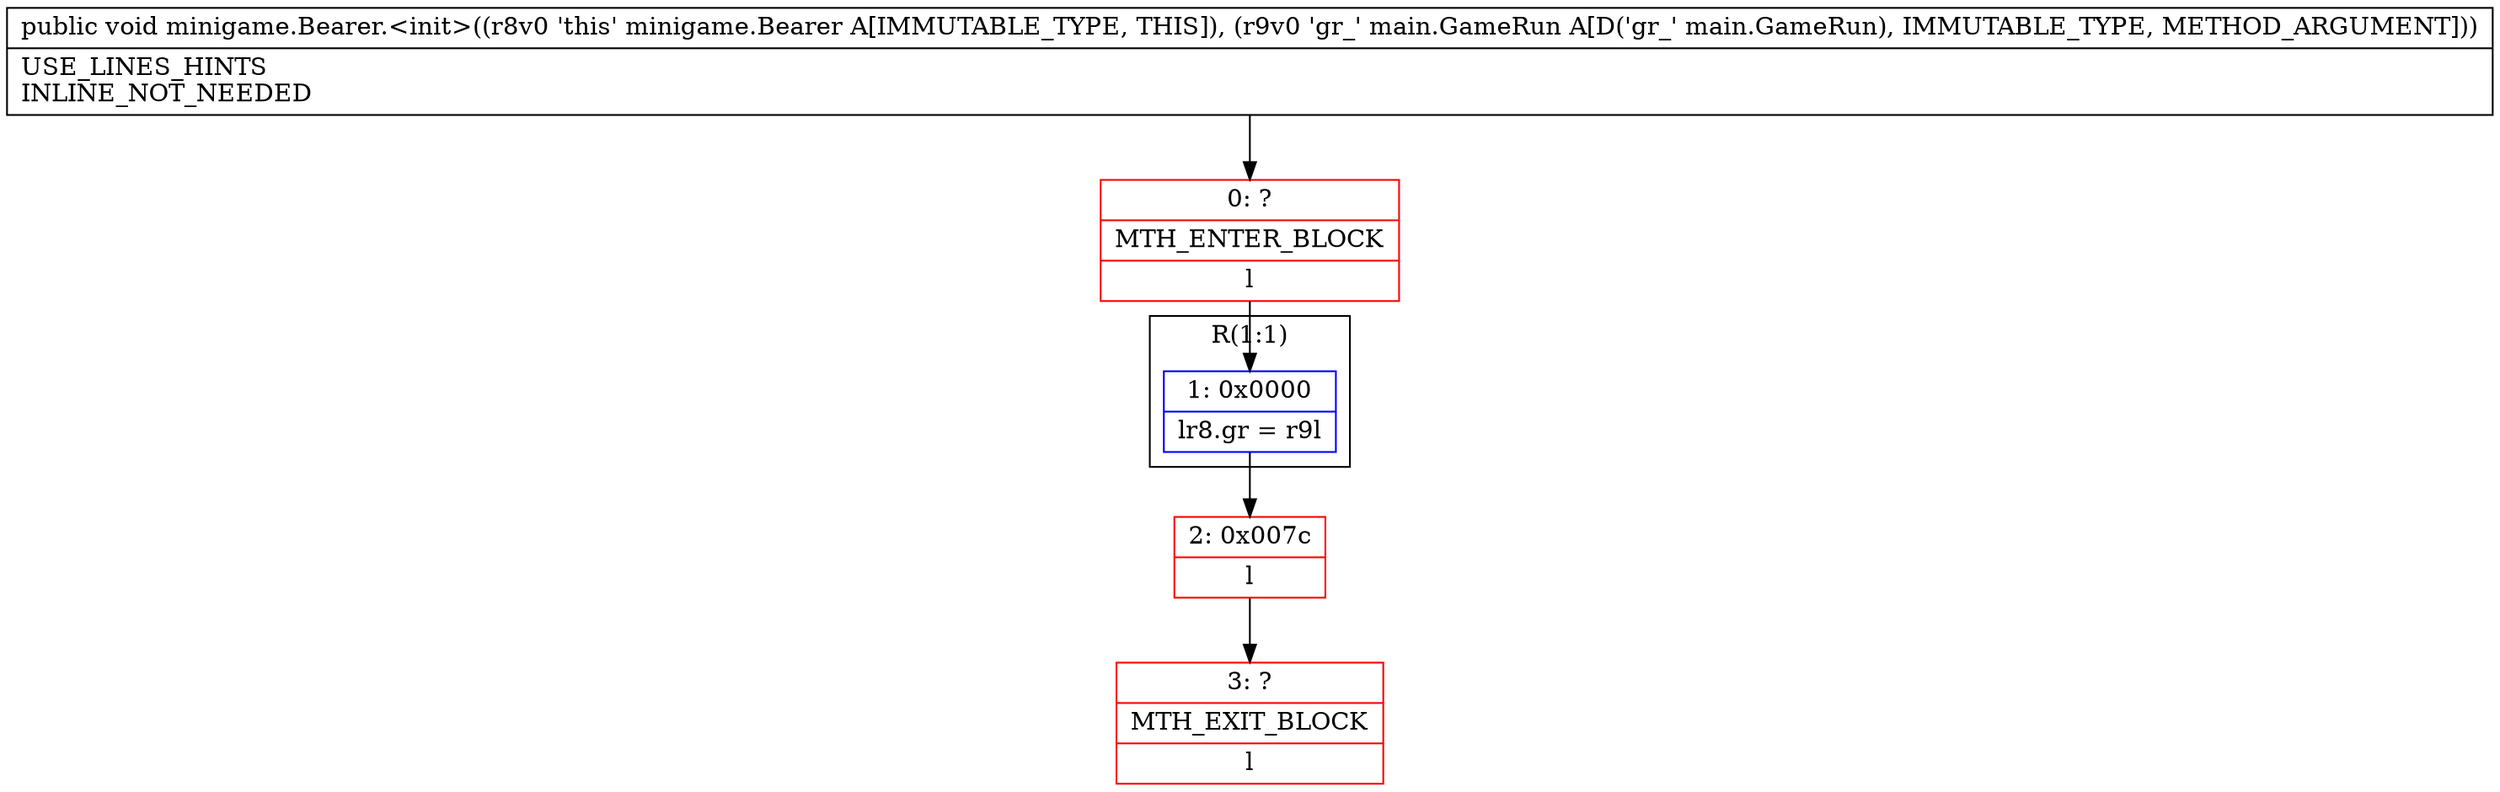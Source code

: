 digraph "CFG forminigame.Bearer.\<init\>(Lmain\/GameRun;)V" {
subgraph cluster_Region_413343918 {
label = "R(1:1)";
node [shape=record,color=blue];
Node_1 [shape=record,label="{1\:\ 0x0000|lr8.gr = r9l}"];
}
Node_0 [shape=record,color=red,label="{0\:\ ?|MTH_ENTER_BLOCK\l|l}"];
Node_2 [shape=record,color=red,label="{2\:\ 0x007c|l}"];
Node_3 [shape=record,color=red,label="{3\:\ ?|MTH_EXIT_BLOCK\l|l}"];
MethodNode[shape=record,label="{public void minigame.Bearer.\<init\>((r8v0 'this' minigame.Bearer A[IMMUTABLE_TYPE, THIS]), (r9v0 'gr_' main.GameRun A[D('gr_' main.GameRun), IMMUTABLE_TYPE, METHOD_ARGUMENT]))  | USE_LINES_HINTS\lINLINE_NOT_NEEDED\l}"];
MethodNode -> Node_0;
Node_1 -> Node_2;
Node_0 -> Node_1;
Node_2 -> Node_3;
}

